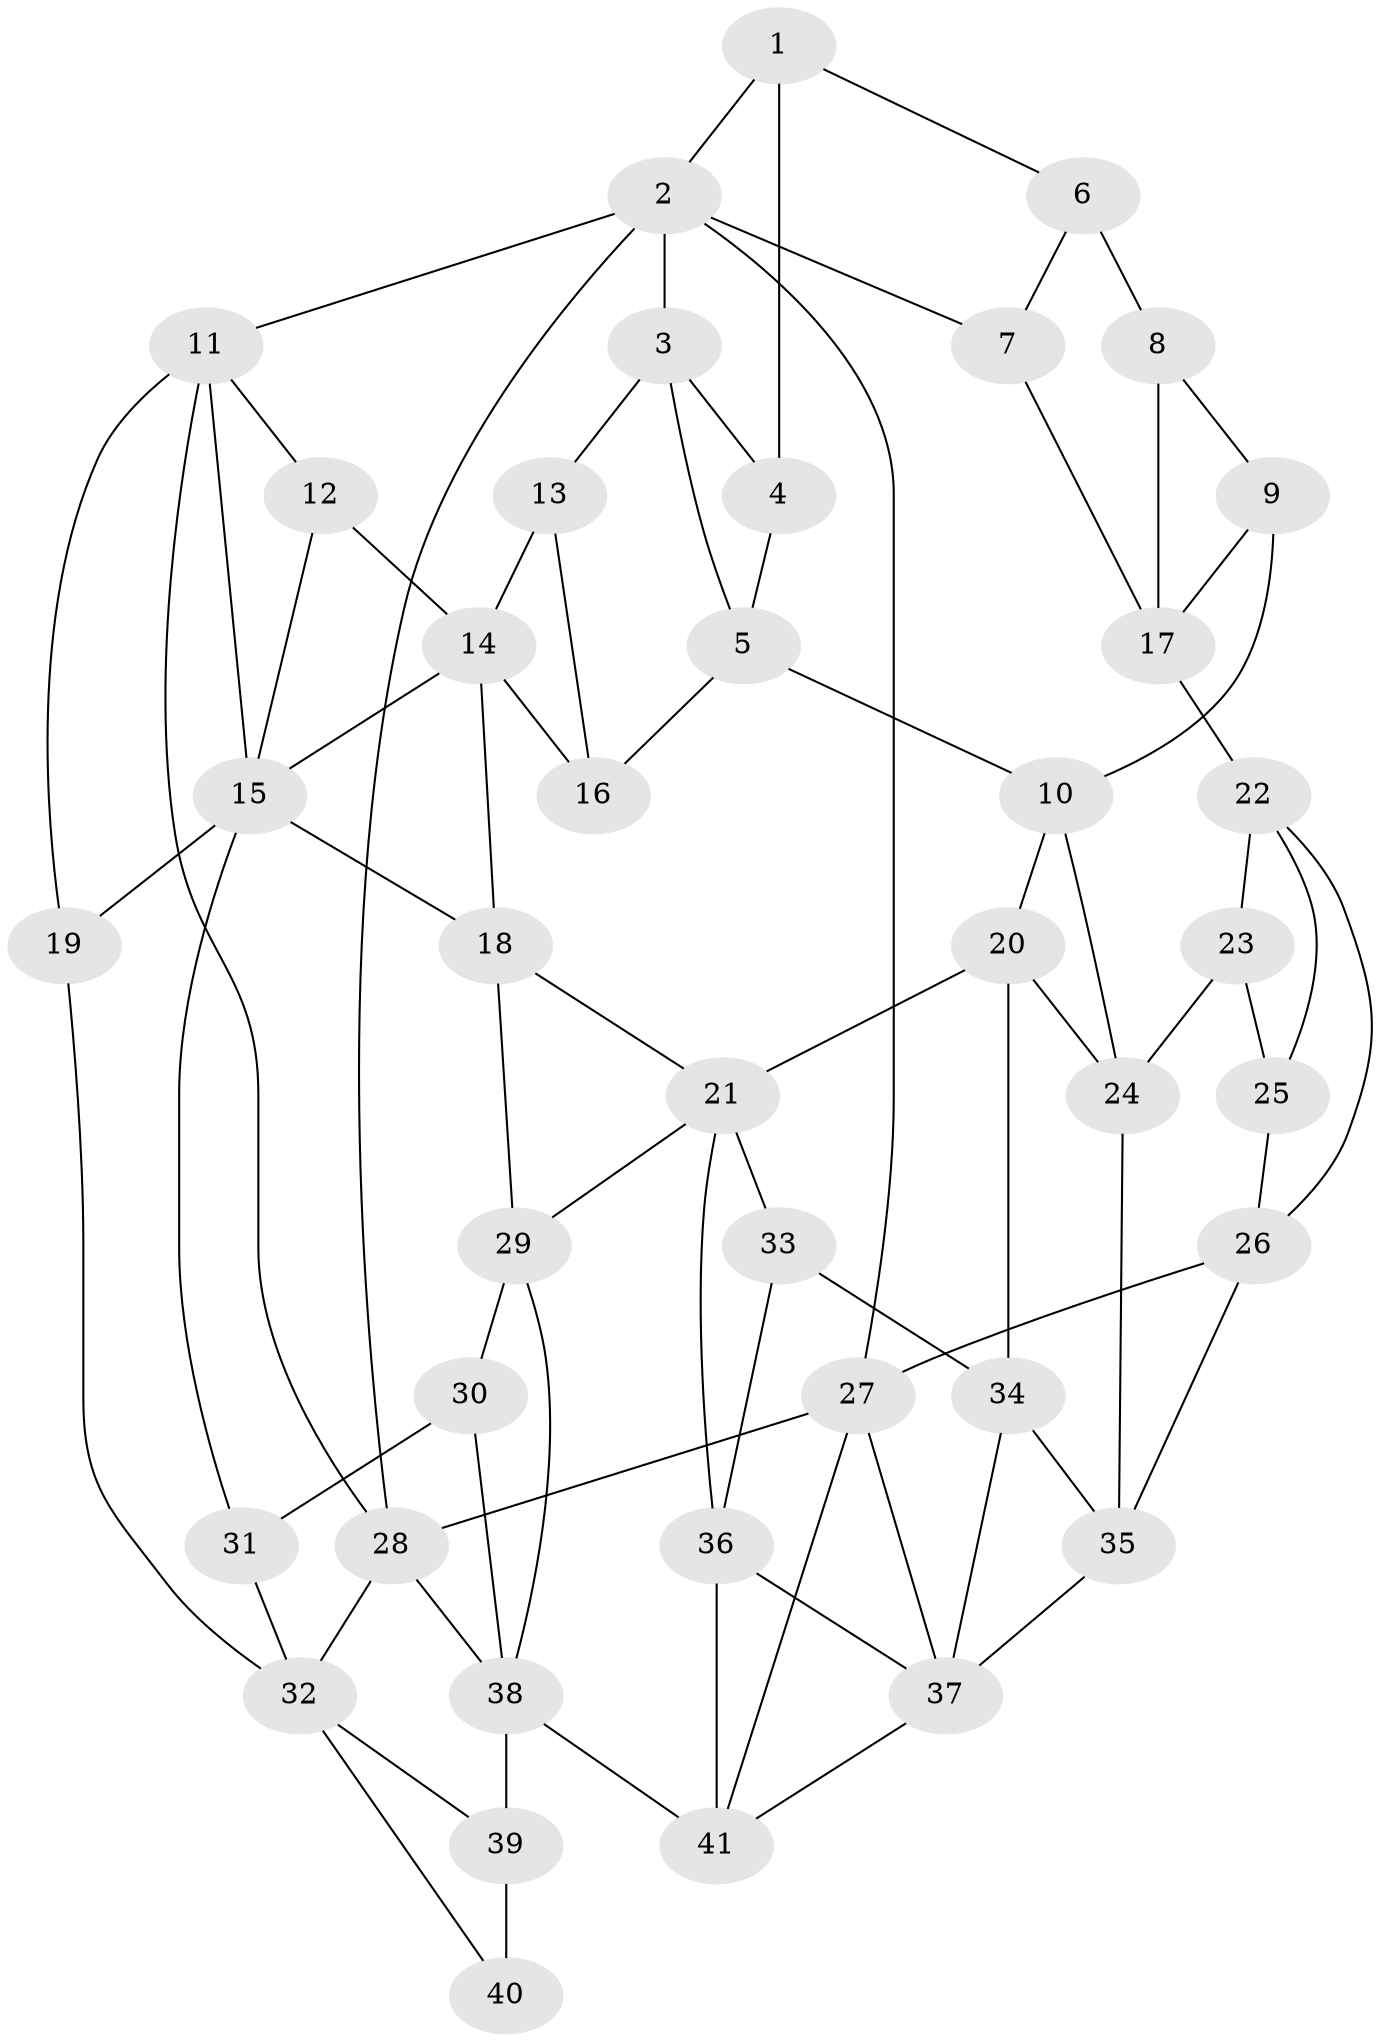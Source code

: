 // original degree distribution, {3: 0.030303030303030304, 6: 0.25757575757575757, 4: 0.24242424242424243, 5: 0.4696969696969697}
// Generated by graph-tools (version 1.1) at 2025/54/03/04/25 22:54:18]
// undirected, 41 vertices, 79 edges
graph export_dot {
  node [color=gray90,style=filled];
  1;
  2;
  3;
  4;
  5;
  6;
  7;
  8;
  9;
  10;
  11;
  12;
  13;
  14;
  15;
  16;
  17;
  18;
  19;
  20;
  21;
  22;
  23;
  24;
  25;
  26;
  27;
  28;
  29;
  30;
  31;
  32;
  33;
  34;
  35;
  36;
  37;
  38;
  39;
  40;
  41;
  1 -- 2 [weight=1.0];
  1 -- 4 [weight=1.0];
  1 -- 6 [weight=1.0];
  2 -- 3 [weight=1.0];
  2 -- 7 [weight=1.0];
  2 -- 11 [weight=1.0];
  2 -- 27 [weight=1.0];
  2 -- 28 [weight=1.0];
  3 -- 4 [weight=1.0];
  3 -- 5 [weight=1.0];
  3 -- 13 [weight=2.0];
  4 -- 5 [weight=1.0];
  5 -- 10 [weight=1.0];
  5 -- 16 [weight=1.0];
  6 -- 7 [weight=1.0];
  6 -- 8 [weight=2.0];
  7 -- 17 [weight=1.0];
  8 -- 9 [weight=1.0];
  8 -- 17 [weight=2.0];
  9 -- 10 [weight=1.0];
  9 -- 17 [weight=1.0];
  10 -- 20 [weight=1.0];
  10 -- 24 [weight=1.0];
  11 -- 12 [weight=1.0];
  11 -- 15 [weight=1.0];
  11 -- 19 [weight=1.0];
  11 -- 28 [weight=1.0];
  12 -- 14 [weight=2.0];
  12 -- 15 [weight=2.0];
  13 -- 14 [weight=1.0];
  13 -- 16 [weight=2.0];
  14 -- 15 [weight=1.0];
  14 -- 16 [weight=1.0];
  14 -- 18 [weight=1.0];
  15 -- 18 [weight=1.0];
  15 -- 19 [weight=1.0];
  15 -- 31 [weight=1.0];
  17 -- 22 [weight=2.0];
  18 -- 21 [weight=1.0];
  18 -- 29 [weight=1.0];
  19 -- 32 [weight=1.0];
  20 -- 21 [weight=1.0];
  20 -- 24 [weight=1.0];
  20 -- 34 [weight=1.0];
  21 -- 29 [weight=1.0];
  21 -- 33 [weight=2.0];
  21 -- 36 [weight=1.0];
  22 -- 23 [weight=1.0];
  22 -- 25 [weight=2.0];
  22 -- 26 [weight=1.0];
  23 -- 24 [weight=2.0];
  23 -- 25 [weight=3.0];
  24 -- 35 [weight=1.0];
  25 -- 26 [weight=1.0];
  26 -- 27 [weight=1.0];
  26 -- 35 [weight=1.0];
  27 -- 28 [weight=1.0];
  27 -- 37 [weight=1.0];
  27 -- 41 [weight=1.0];
  28 -- 32 [weight=1.0];
  28 -- 38 [weight=1.0];
  29 -- 30 [weight=1.0];
  29 -- 38 [weight=1.0];
  30 -- 31 [weight=2.0];
  30 -- 38 [weight=1.0];
  31 -- 32 [weight=2.0];
  32 -- 39 [weight=1.0];
  32 -- 40 [weight=1.0];
  33 -- 34 [weight=1.0];
  33 -- 36 [weight=1.0];
  34 -- 35 [weight=1.0];
  34 -- 37 [weight=1.0];
  35 -- 37 [weight=1.0];
  36 -- 37 [weight=1.0];
  36 -- 41 [weight=2.0];
  37 -- 41 [weight=1.0];
  38 -- 39 [weight=3.0];
  38 -- 41 [weight=2.0];
  39 -- 40 [weight=2.0];
}
